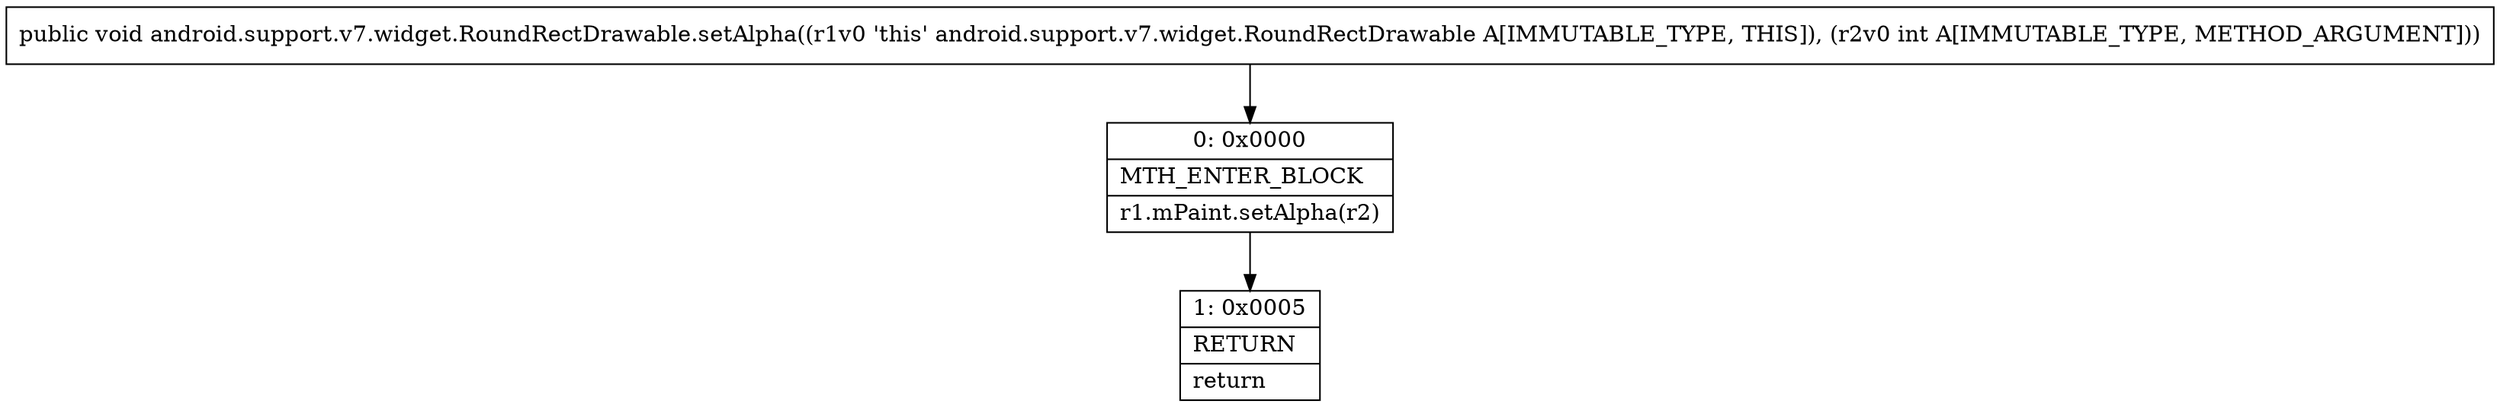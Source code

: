 digraph "CFG forandroid.support.v7.widget.RoundRectDrawable.setAlpha(I)V" {
Node_0 [shape=record,label="{0\:\ 0x0000|MTH_ENTER_BLOCK\l|r1.mPaint.setAlpha(r2)\l}"];
Node_1 [shape=record,label="{1\:\ 0x0005|RETURN\l|return\l}"];
MethodNode[shape=record,label="{public void android.support.v7.widget.RoundRectDrawable.setAlpha((r1v0 'this' android.support.v7.widget.RoundRectDrawable A[IMMUTABLE_TYPE, THIS]), (r2v0 int A[IMMUTABLE_TYPE, METHOD_ARGUMENT])) }"];
MethodNode -> Node_0;
Node_0 -> Node_1;
}

